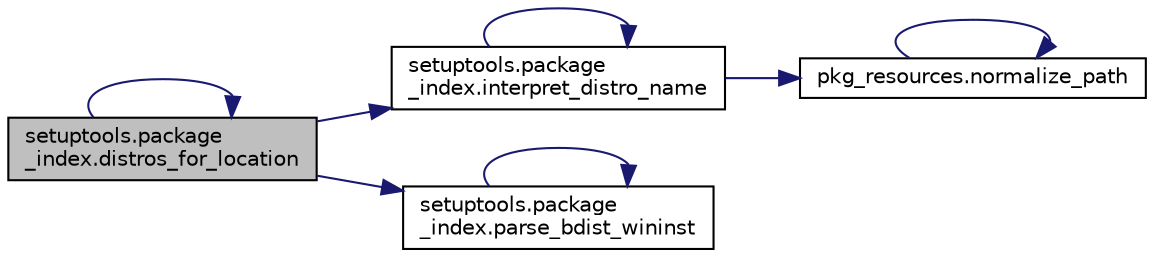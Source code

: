 digraph "setuptools.package_index.distros_for_location"
{
 // LATEX_PDF_SIZE
  edge [fontname="Helvetica",fontsize="10",labelfontname="Helvetica",labelfontsize="10"];
  node [fontname="Helvetica",fontsize="10",shape=record];
  rankdir="LR";
  Node1 [label="setuptools.package\l_index.distros_for_location",height=0.2,width=0.4,color="black", fillcolor="grey75", style="filled", fontcolor="black",tooltip=" "];
  Node1 -> Node1 [color="midnightblue",fontsize="10",style="solid",fontname="Helvetica"];
  Node1 -> Node2 [color="midnightblue",fontsize="10",style="solid",fontname="Helvetica"];
  Node2 [label="setuptools.package\l_index.interpret_distro_name",height=0.2,width=0.4,color="black", fillcolor="white", style="filled",URL="$d7/db9/namespacesetuptools_1_1package__index.html#a1efdd05a9931992ea9882621aba5d104",tooltip=" "];
  Node2 -> Node2 [color="midnightblue",fontsize="10",style="solid",fontname="Helvetica"];
  Node2 -> Node3 [color="midnightblue",fontsize="10",style="solid",fontname="Helvetica"];
  Node3 [label="pkg_resources.normalize_path",height=0.2,width=0.4,color="black", fillcolor="white", style="filled",URL="$d0/de1/namespacepkg__resources.html#a92fefe633fcea7303e233a72b5cb023b",tooltip=" "];
  Node3 -> Node3 [color="midnightblue",fontsize="10",style="solid",fontname="Helvetica"];
  Node1 -> Node4 [color="midnightblue",fontsize="10",style="solid",fontname="Helvetica"];
  Node4 [label="setuptools.package\l_index.parse_bdist_wininst",height=0.2,width=0.4,color="black", fillcolor="white", style="filled",URL="$d7/db9/namespacesetuptools_1_1package__index.html#a1deaaf84d6a8d1999a621f201f9df971",tooltip=" "];
  Node4 -> Node4 [color="midnightblue",fontsize="10",style="solid",fontname="Helvetica"];
}
